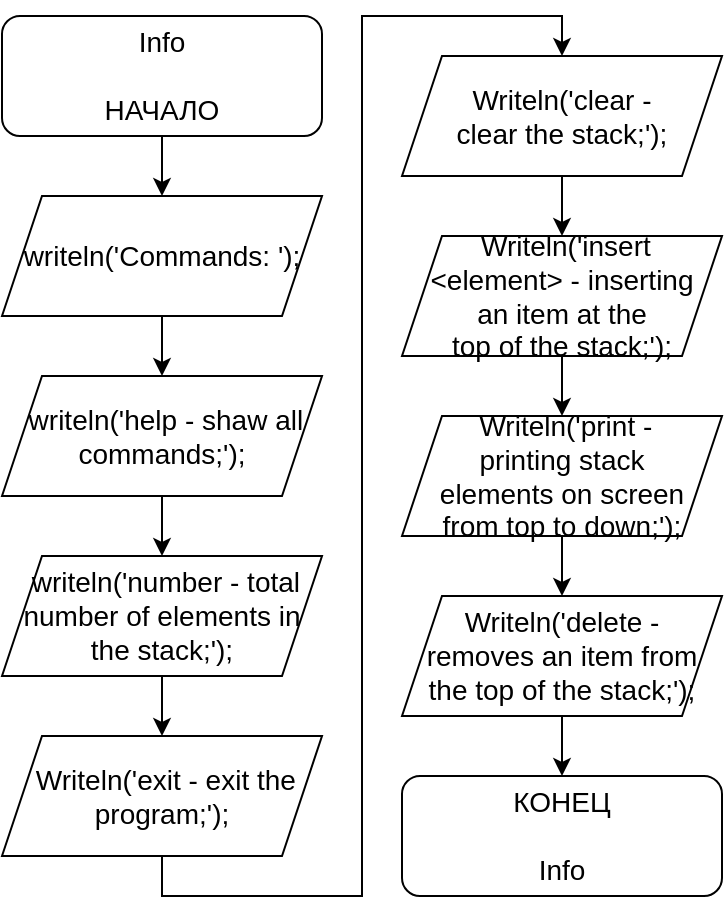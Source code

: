 <mxfile version="14.6.10" type="device"><diagram id="AaOrBKDIpfbDy4BeA3t2" name="Page-1"><mxGraphModel dx="1422" dy="705" grid="1" gridSize="10" guides="1" tooltips="1" connect="1" arrows="1" fold="1" page="1" pageScale="1" pageWidth="827" pageHeight="1169" math="0" shadow="0"><root><mxCell id="0"/><mxCell id="1" parent="0"/><mxCell id="4jdoNORAB4f6V4zH0Fpi-10" style="edgeStyle=orthogonalEdgeStyle;rounded=0;orthogonalLoop=1;jettySize=auto;html=1;exitX=0.5;exitY=1;exitDx=0;exitDy=0;entryX=0.5;entryY=0;entryDx=0;entryDy=0;" edge="1" parent="1" source="4jdoNORAB4f6V4zH0Fpi-1" target="4jdoNORAB4f6V4zH0Fpi-2"><mxGeometry relative="1" as="geometry"/></mxCell><mxCell id="4jdoNORAB4f6V4zH0Fpi-1" value="&lt;font style=&quot;font-size: 14px&quot;&gt;Info&lt;br&gt;&lt;br&gt;НАЧАЛО&lt;/font&gt;" style="rounded=1;whiteSpace=wrap;html=1;" vertex="1" parent="1"><mxGeometry x="40" y="40" width="160" height="60" as="geometry"/></mxCell><mxCell id="4jdoNORAB4f6V4zH0Fpi-11" style="edgeStyle=orthogonalEdgeStyle;rounded=0;orthogonalLoop=1;jettySize=auto;html=1;exitX=0.5;exitY=1;exitDx=0;exitDy=0;entryX=0.5;entryY=0;entryDx=0;entryDy=0;" edge="1" parent="1" source="4jdoNORAB4f6V4zH0Fpi-2" target="4jdoNORAB4f6V4zH0Fpi-3"><mxGeometry relative="1" as="geometry"/></mxCell><mxCell id="4jdoNORAB4f6V4zH0Fpi-2" value="&lt;span style=&quot;font-size: 14px&quot;&gt;writeln('Commands: ');&lt;/span&gt;" style="shape=parallelogram;perimeter=parallelogramPerimeter;whiteSpace=wrap;html=1;fixedSize=1;" vertex="1" parent="1"><mxGeometry x="40" y="130" width="160" height="60" as="geometry"/></mxCell><mxCell id="4jdoNORAB4f6V4zH0Fpi-12" style="edgeStyle=orthogonalEdgeStyle;rounded=0;orthogonalLoop=1;jettySize=auto;html=1;exitX=0.5;exitY=1;exitDx=0;exitDy=0;entryX=0.5;entryY=0;entryDx=0;entryDy=0;" edge="1" parent="1" source="4jdoNORAB4f6V4zH0Fpi-3" target="4jdoNORAB4f6V4zH0Fpi-6"><mxGeometry relative="1" as="geometry"/></mxCell><mxCell id="4jdoNORAB4f6V4zH0Fpi-3" value="&lt;span style=&quot;font-size: 14px&quot;&gt;&amp;nbsp;writeln('help - shaw all commands;');&lt;/span&gt;" style="shape=parallelogram;perimeter=parallelogramPerimeter;whiteSpace=wrap;html=1;fixedSize=1;" vertex="1" parent="1"><mxGeometry x="40" y="220" width="160" height="60" as="geometry"/></mxCell><mxCell id="4jdoNORAB4f6V4zH0Fpi-15" style="edgeStyle=orthogonalEdgeStyle;rounded=0;orthogonalLoop=1;jettySize=auto;html=1;exitX=0.5;exitY=1;exitDx=0;exitDy=0;entryX=0.5;entryY=0;entryDx=0;entryDy=0;" edge="1" parent="1" source="4jdoNORAB4f6V4zH0Fpi-4" target="4jdoNORAB4f6V4zH0Fpi-8"><mxGeometry relative="1" as="geometry"/></mxCell><mxCell id="4jdoNORAB4f6V4zH0Fpi-4" value="&lt;span style=&quot;font-size: 14px&quot;&gt;Writeln('clear - &lt;br&gt;clear the stack;');&lt;/span&gt;" style="shape=parallelogram;perimeter=parallelogramPerimeter;whiteSpace=wrap;html=1;fixedSize=1;" vertex="1" parent="1"><mxGeometry x="240" y="60" width="160" height="60" as="geometry"/></mxCell><mxCell id="4jdoNORAB4f6V4zH0Fpi-19" style="edgeStyle=orthogonalEdgeStyle;rounded=0;orthogonalLoop=1;jettySize=auto;html=1;exitX=0.5;exitY=1;exitDx=0;exitDy=0;entryX=0.5;entryY=0;entryDx=0;entryDy=0;" edge="1" parent="1" source="4jdoNORAB4f6V4zH0Fpi-5" target="4jdoNORAB4f6V4zH0Fpi-18"><mxGeometry relative="1" as="geometry"/></mxCell><mxCell id="4jdoNORAB4f6V4zH0Fpi-5" value="&lt;span style=&quot;font-size: 14px&quot;&gt;Writeln('delete - &lt;br&gt;removes an item from &lt;br&gt;the top of the stack;');&lt;/span&gt;" style="shape=parallelogram;perimeter=parallelogramPerimeter;whiteSpace=wrap;html=1;fixedSize=1;" vertex="1" parent="1"><mxGeometry x="240" y="330" width="160" height="60" as="geometry"/></mxCell><mxCell id="4jdoNORAB4f6V4zH0Fpi-13" style="edgeStyle=orthogonalEdgeStyle;rounded=0;orthogonalLoop=1;jettySize=auto;html=1;exitX=0.5;exitY=1;exitDx=0;exitDy=0;entryX=0.5;entryY=0;entryDx=0;entryDy=0;" edge="1" parent="1" source="4jdoNORAB4f6V4zH0Fpi-6" target="4jdoNORAB4f6V4zH0Fpi-7"><mxGeometry relative="1" as="geometry"/></mxCell><mxCell id="4jdoNORAB4f6V4zH0Fpi-6" value="&lt;span style=&quot;font-size: 14px&quot;&gt;&amp;nbsp;writeln('number - total number of elements in the stack;');&lt;/span&gt;" style="shape=parallelogram;perimeter=parallelogramPerimeter;whiteSpace=wrap;html=1;fixedSize=1;" vertex="1" parent="1"><mxGeometry x="40" y="310" width="160" height="60" as="geometry"/></mxCell><mxCell id="4jdoNORAB4f6V4zH0Fpi-14" style="edgeStyle=orthogonalEdgeStyle;rounded=0;orthogonalLoop=1;jettySize=auto;html=1;exitX=0.5;exitY=1;exitDx=0;exitDy=0;entryX=0.5;entryY=0;entryDx=0;entryDy=0;" edge="1" parent="1" source="4jdoNORAB4f6V4zH0Fpi-7" target="4jdoNORAB4f6V4zH0Fpi-4"><mxGeometry relative="1" as="geometry"/></mxCell><mxCell id="4jdoNORAB4f6V4zH0Fpi-7" value="&lt;span style=&quot;font-size: 14px&quot;&gt;&amp;nbsp;Writeln('exit - exit the program;');&lt;/span&gt;" style="shape=parallelogram;perimeter=parallelogramPerimeter;whiteSpace=wrap;html=1;fixedSize=1;" vertex="1" parent="1"><mxGeometry x="40" y="400" width="160" height="60" as="geometry"/></mxCell><mxCell id="4jdoNORAB4f6V4zH0Fpi-16" style="edgeStyle=orthogonalEdgeStyle;rounded=0;orthogonalLoop=1;jettySize=auto;html=1;exitX=0.5;exitY=1;exitDx=0;exitDy=0;entryX=0.5;entryY=0;entryDx=0;entryDy=0;" edge="1" parent="1" source="4jdoNORAB4f6V4zH0Fpi-8" target="4jdoNORAB4f6V4zH0Fpi-9"><mxGeometry relative="1" as="geometry"/></mxCell><mxCell id="4jdoNORAB4f6V4zH0Fpi-8" value="&lt;span style=&quot;font-size: 14px&quot;&gt;&amp;nbsp;Writeln('insert &amp;lt;element&amp;gt; - inserting &lt;br&gt;an item at the &lt;br&gt;top of the stack;');&lt;/span&gt;" style="shape=parallelogram;perimeter=parallelogramPerimeter;whiteSpace=wrap;html=1;fixedSize=1;" vertex="1" parent="1"><mxGeometry x="240" y="150" width="160" height="60" as="geometry"/></mxCell><mxCell id="4jdoNORAB4f6V4zH0Fpi-17" style="edgeStyle=orthogonalEdgeStyle;rounded=0;orthogonalLoop=1;jettySize=auto;html=1;exitX=0.5;exitY=1;exitDx=0;exitDy=0;entryX=0.5;entryY=0;entryDx=0;entryDy=0;" edge="1" parent="1" source="4jdoNORAB4f6V4zH0Fpi-9" target="4jdoNORAB4f6V4zH0Fpi-5"><mxGeometry relative="1" as="geometry"/></mxCell><mxCell id="4jdoNORAB4f6V4zH0Fpi-9" value="&lt;span style=&quot;font-size: 14px&quot;&gt;&amp;nbsp;Writeln('print - &lt;br&gt;printing stack &lt;br&gt;elements on screen &lt;br&gt;from top to down;');&lt;/span&gt;" style="shape=parallelogram;perimeter=parallelogramPerimeter;whiteSpace=wrap;html=1;fixedSize=1;" vertex="1" parent="1"><mxGeometry x="240" y="240" width="160" height="60" as="geometry"/></mxCell><mxCell id="4jdoNORAB4f6V4zH0Fpi-18" value="&lt;font style=&quot;font-size: 14px&quot;&gt;КОНЕЦ&lt;br&gt;&lt;br&gt;Info&lt;br&gt;&lt;/font&gt;" style="rounded=1;whiteSpace=wrap;html=1;" vertex="1" parent="1"><mxGeometry x="240" y="420" width="160" height="60" as="geometry"/></mxCell></root></mxGraphModel></diagram></mxfile>